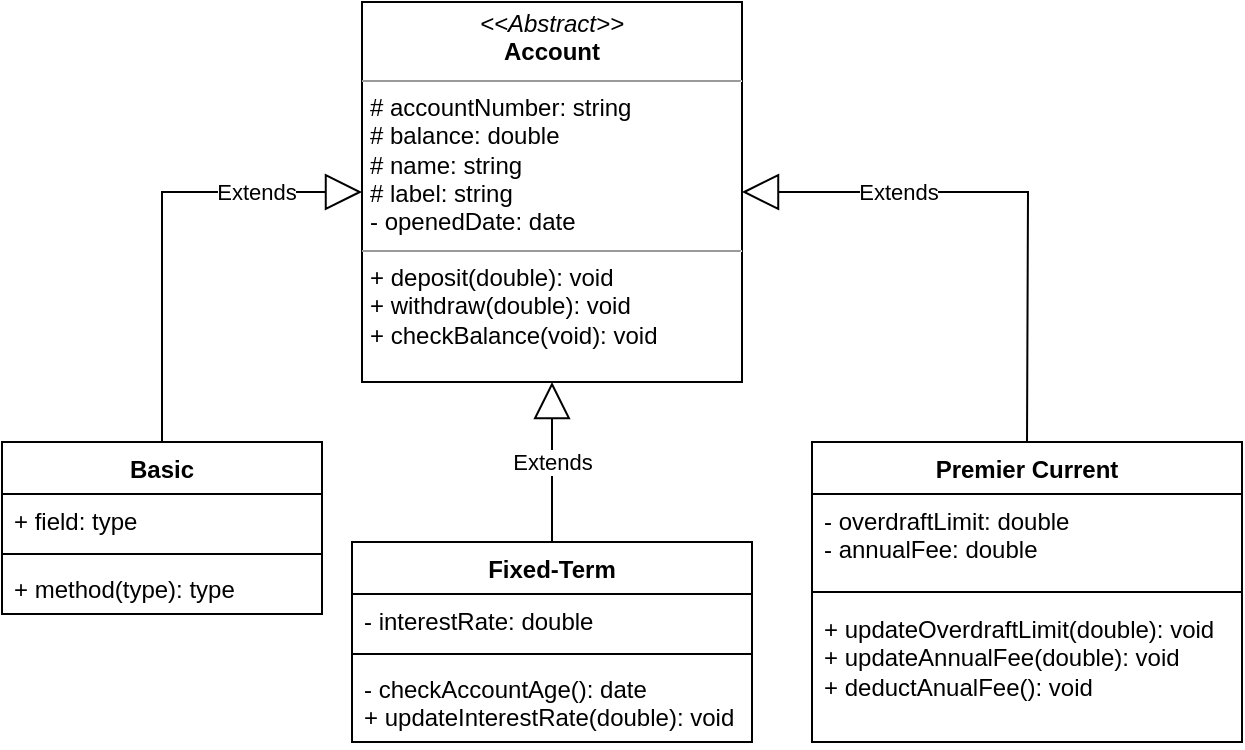 <mxfile version="21.1.1" type="device">
  <diagram id="C5RBs43oDa-KdzZeNtuy" name="Page-1">
    <mxGraphModel dx="1434" dy="796" grid="1" gridSize="10" guides="1" tooltips="1" connect="1" arrows="1" fold="1" page="1" pageScale="1" pageWidth="1169" pageHeight="1654" math="0" shadow="0">
      <root>
        <mxCell id="WIyWlLk6GJQsqaUBKTNV-0" />
        <mxCell id="WIyWlLk6GJQsqaUBKTNV-1" parent="WIyWlLk6GJQsqaUBKTNV-0" />
        <mxCell id="cBNZwsGfw21PmgJ85Wa6-28" value="&lt;p style=&quot;margin:0px;margin-top:4px;text-align:center;&quot;&gt;&lt;i&gt;&amp;lt;&amp;lt;Abstract&amp;gt;&amp;gt;&lt;/i&gt;&lt;br&gt;&lt;b&gt;Account&lt;/b&gt;&lt;/p&gt;&lt;hr size=&quot;1&quot;&gt;&lt;p style=&quot;margin:0px;margin-left:4px;&quot;&gt;# accountNumber: string&lt;br&gt;# balance: double&lt;/p&gt;&lt;p style=&quot;margin:0px;margin-left:4px;&quot;&gt;# name: string&lt;/p&gt;&lt;p style=&quot;margin:0px;margin-left:4px;&quot;&gt;# label: string&lt;/p&gt;&lt;p style=&quot;margin:0px;margin-left:4px;&quot;&gt;- openedDate: date&lt;/p&gt;&lt;hr size=&quot;1&quot;&gt;&lt;p style=&quot;margin:0px;margin-left:4px;&quot;&gt;+ deposit(double): void&lt;br&gt;+ withdraw(double): void&lt;/p&gt;&lt;p style=&quot;margin:0px;margin-left:4px;&quot;&gt;+ checkBalance(void): void&lt;/p&gt;" style="verticalAlign=top;align=left;overflow=fill;fontSize=12;fontFamily=Helvetica;html=1;whiteSpace=wrap;" vertex="1" parent="WIyWlLk6GJQsqaUBKTNV-1">
          <mxGeometry x="200" y="30" width="190" height="190" as="geometry" />
        </mxCell>
        <mxCell id="cBNZwsGfw21PmgJ85Wa6-30" value="Basic" style="swimlane;fontStyle=1;align=center;verticalAlign=top;childLayout=stackLayout;horizontal=1;startSize=26;horizontalStack=0;resizeParent=1;resizeParentMax=0;resizeLast=0;collapsible=1;marginBottom=0;whiteSpace=wrap;html=1;" vertex="1" parent="WIyWlLk6GJQsqaUBKTNV-1">
          <mxGeometry x="20" y="250" width="160" height="86" as="geometry" />
        </mxCell>
        <mxCell id="cBNZwsGfw21PmgJ85Wa6-31" value="+ field: type" style="text;strokeColor=none;fillColor=none;align=left;verticalAlign=top;spacingLeft=4;spacingRight=4;overflow=hidden;rotatable=0;points=[[0,0.5],[1,0.5]];portConstraint=eastwest;whiteSpace=wrap;html=1;" vertex="1" parent="cBNZwsGfw21PmgJ85Wa6-30">
          <mxGeometry y="26" width="160" height="26" as="geometry" />
        </mxCell>
        <mxCell id="cBNZwsGfw21PmgJ85Wa6-32" value="" style="line;strokeWidth=1;fillColor=none;align=left;verticalAlign=middle;spacingTop=-1;spacingLeft=3;spacingRight=3;rotatable=0;labelPosition=right;points=[];portConstraint=eastwest;strokeColor=inherit;" vertex="1" parent="cBNZwsGfw21PmgJ85Wa6-30">
          <mxGeometry y="52" width="160" height="8" as="geometry" />
        </mxCell>
        <mxCell id="cBNZwsGfw21PmgJ85Wa6-33" value="+ method(type): type" style="text;strokeColor=none;fillColor=none;align=left;verticalAlign=top;spacingLeft=4;spacingRight=4;overflow=hidden;rotatable=0;points=[[0,0.5],[1,0.5]];portConstraint=eastwest;whiteSpace=wrap;html=1;" vertex="1" parent="cBNZwsGfw21PmgJ85Wa6-30">
          <mxGeometry y="60" width="160" height="26" as="geometry" />
        </mxCell>
        <mxCell id="cBNZwsGfw21PmgJ85Wa6-35" value="Extends" style="endArrow=block;endSize=16;endFill=0;html=1;rounded=0;exitX=0.5;exitY=0;exitDx=0;exitDy=0;entryX=0;entryY=0.5;entryDx=0;entryDy=0;" edge="1" parent="WIyWlLk6GJQsqaUBKTNV-1" source="cBNZwsGfw21PmgJ85Wa6-30" target="cBNZwsGfw21PmgJ85Wa6-28">
          <mxGeometry x="0.524" width="160" relative="1" as="geometry">
            <mxPoint x="40" y="140" as="sourcePoint" />
            <mxPoint x="200" y="140" as="targetPoint" />
            <Array as="points">
              <mxPoint x="100" y="125" />
            </Array>
            <mxPoint as="offset" />
          </mxGeometry>
        </mxCell>
        <mxCell id="cBNZwsGfw21PmgJ85Wa6-36" value="Fixed-Term" style="swimlane;fontStyle=1;align=center;verticalAlign=top;childLayout=stackLayout;horizontal=1;startSize=26;horizontalStack=0;resizeParent=1;resizeParentMax=0;resizeLast=0;collapsible=1;marginBottom=0;whiteSpace=wrap;html=1;" vertex="1" parent="WIyWlLk6GJQsqaUBKTNV-1">
          <mxGeometry x="195" y="300" width="200" height="100" as="geometry" />
        </mxCell>
        <mxCell id="cBNZwsGfw21PmgJ85Wa6-37" value="- interestRate: double" style="text;strokeColor=none;fillColor=none;align=left;verticalAlign=top;spacingLeft=4;spacingRight=4;overflow=hidden;rotatable=0;points=[[0,0.5],[1,0.5]];portConstraint=eastwest;whiteSpace=wrap;html=1;" vertex="1" parent="cBNZwsGfw21PmgJ85Wa6-36">
          <mxGeometry y="26" width="200" height="26" as="geometry" />
        </mxCell>
        <mxCell id="cBNZwsGfw21PmgJ85Wa6-38" value="" style="line;strokeWidth=1;fillColor=none;align=left;verticalAlign=middle;spacingTop=-1;spacingLeft=3;spacingRight=3;rotatable=0;labelPosition=right;points=[];portConstraint=eastwest;strokeColor=inherit;" vertex="1" parent="cBNZwsGfw21PmgJ85Wa6-36">
          <mxGeometry y="52" width="200" height="8" as="geometry" />
        </mxCell>
        <mxCell id="cBNZwsGfw21PmgJ85Wa6-39" value="- checkAccountAge(): date&lt;br&gt;+ updateInterestRate(double): void" style="text;strokeColor=none;fillColor=none;align=left;verticalAlign=top;spacingLeft=4;spacingRight=4;overflow=hidden;rotatable=0;points=[[0,0.5],[1,0.5]];portConstraint=eastwest;whiteSpace=wrap;html=1;" vertex="1" parent="cBNZwsGfw21PmgJ85Wa6-36">
          <mxGeometry y="60" width="200" height="40" as="geometry" />
        </mxCell>
        <mxCell id="cBNZwsGfw21PmgJ85Wa6-40" value="Premier Current" style="swimlane;fontStyle=1;align=center;verticalAlign=top;childLayout=stackLayout;horizontal=1;startSize=26;horizontalStack=0;resizeParent=1;resizeParentMax=0;resizeLast=0;collapsible=1;marginBottom=0;whiteSpace=wrap;html=1;" vertex="1" parent="WIyWlLk6GJQsqaUBKTNV-1">
          <mxGeometry x="425" y="250" width="215" height="150" as="geometry" />
        </mxCell>
        <mxCell id="cBNZwsGfw21PmgJ85Wa6-41" value="- overdraftLimit: double&lt;br&gt;- annualFee: double" style="text;strokeColor=none;fillColor=none;align=left;verticalAlign=top;spacingLeft=4;spacingRight=4;overflow=hidden;rotatable=0;points=[[0,0.5],[1,0.5]];portConstraint=eastwest;whiteSpace=wrap;html=1;" vertex="1" parent="cBNZwsGfw21PmgJ85Wa6-40">
          <mxGeometry y="26" width="215" height="44" as="geometry" />
        </mxCell>
        <mxCell id="cBNZwsGfw21PmgJ85Wa6-42" value="" style="line;strokeWidth=1;fillColor=none;align=left;verticalAlign=middle;spacingTop=-1;spacingLeft=3;spacingRight=3;rotatable=0;labelPosition=right;points=[];portConstraint=eastwest;strokeColor=inherit;" vertex="1" parent="cBNZwsGfw21PmgJ85Wa6-40">
          <mxGeometry y="70" width="215" height="10" as="geometry" />
        </mxCell>
        <mxCell id="cBNZwsGfw21PmgJ85Wa6-43" value="+ updateOverdraftLimit(double): void&lt;br&gt;+ updateAnnualFee(double): void&lt;br&gt;+ deductAnualFee(): void" style="text;strokeColor=none;fillColor=none;align=left;verticalAlign=top;spacingLeft=4;spacingRight=4;overflow=hidden;rotatable=0;points=[[0,0.5],[1,0.5]];portConstraint=eastwest;whiteSpace=wrap;html=1;" vertex="1" parent="cBNZwsGfw21PmgJ85Wa6-40">
          <mxGeometry y="80" width="215" height="70" as="geometry" />
        </mxCell>
        <mxCell id="cBNZwsGfw21PmgJ85Wa6-45" value="Extends" style="endArrow=block;endSize=16;endFill=0;html=1;rounded=0;exitX=0.5;exitY=0;exitDx=0;exitDy=0;entryX=0.5;entryY=1;entryDx=0;entryDy=0;" edge="1" parent="WIyWlLk6GJQsqaUBKTNV-1" source="cBNZwsGfw21PmgJ85Wa6-36" target="cBNZwsGfw21PmgJ85Wa6-28">
          <mxGeometry width="160" relative="1" as="geometry">
            <mxPoint x="430" y="200" as="sourcePoint" />
            <mxPoint x="430" y="130" as="targetPoint" />
          </mxGeometry>
        </mxCell>
        <mxCell id="cBNZwsGfw21PmgJ85Wa6-46" value="Extends" style="endArrow=block;endSize=16;endFill=0;html=1;rounded=0;entryX=1;entryY=0.5;entryDx=0;entryDy=0;exitX=0.5;exitY=0;exitDx=0;exitDy=0;" edge="1" parent="WIyWlLk6GJQsqaUBKTNV-1" source="cBNZwsGfw21PmgJ85Wa6-40" target="cBNZwsGfw21PmgJ85Wa6-28">
          <mxGeometry x="0.417" width="160" relative="1" as="geometry">
            <mxPoint x="470" y="160" as="sourcePoint" />
            <mxPoint x="630" y="160" as="targetPoint" />
            <Array as="points">
              <mxPoint x="533" y="125" />
            </Array>
            <mxPoint as="offset" />
          </mxGeometry>
        </mxCell>
      </root>
    </mxGraphModel>
  </diagram>
</mxfile>
